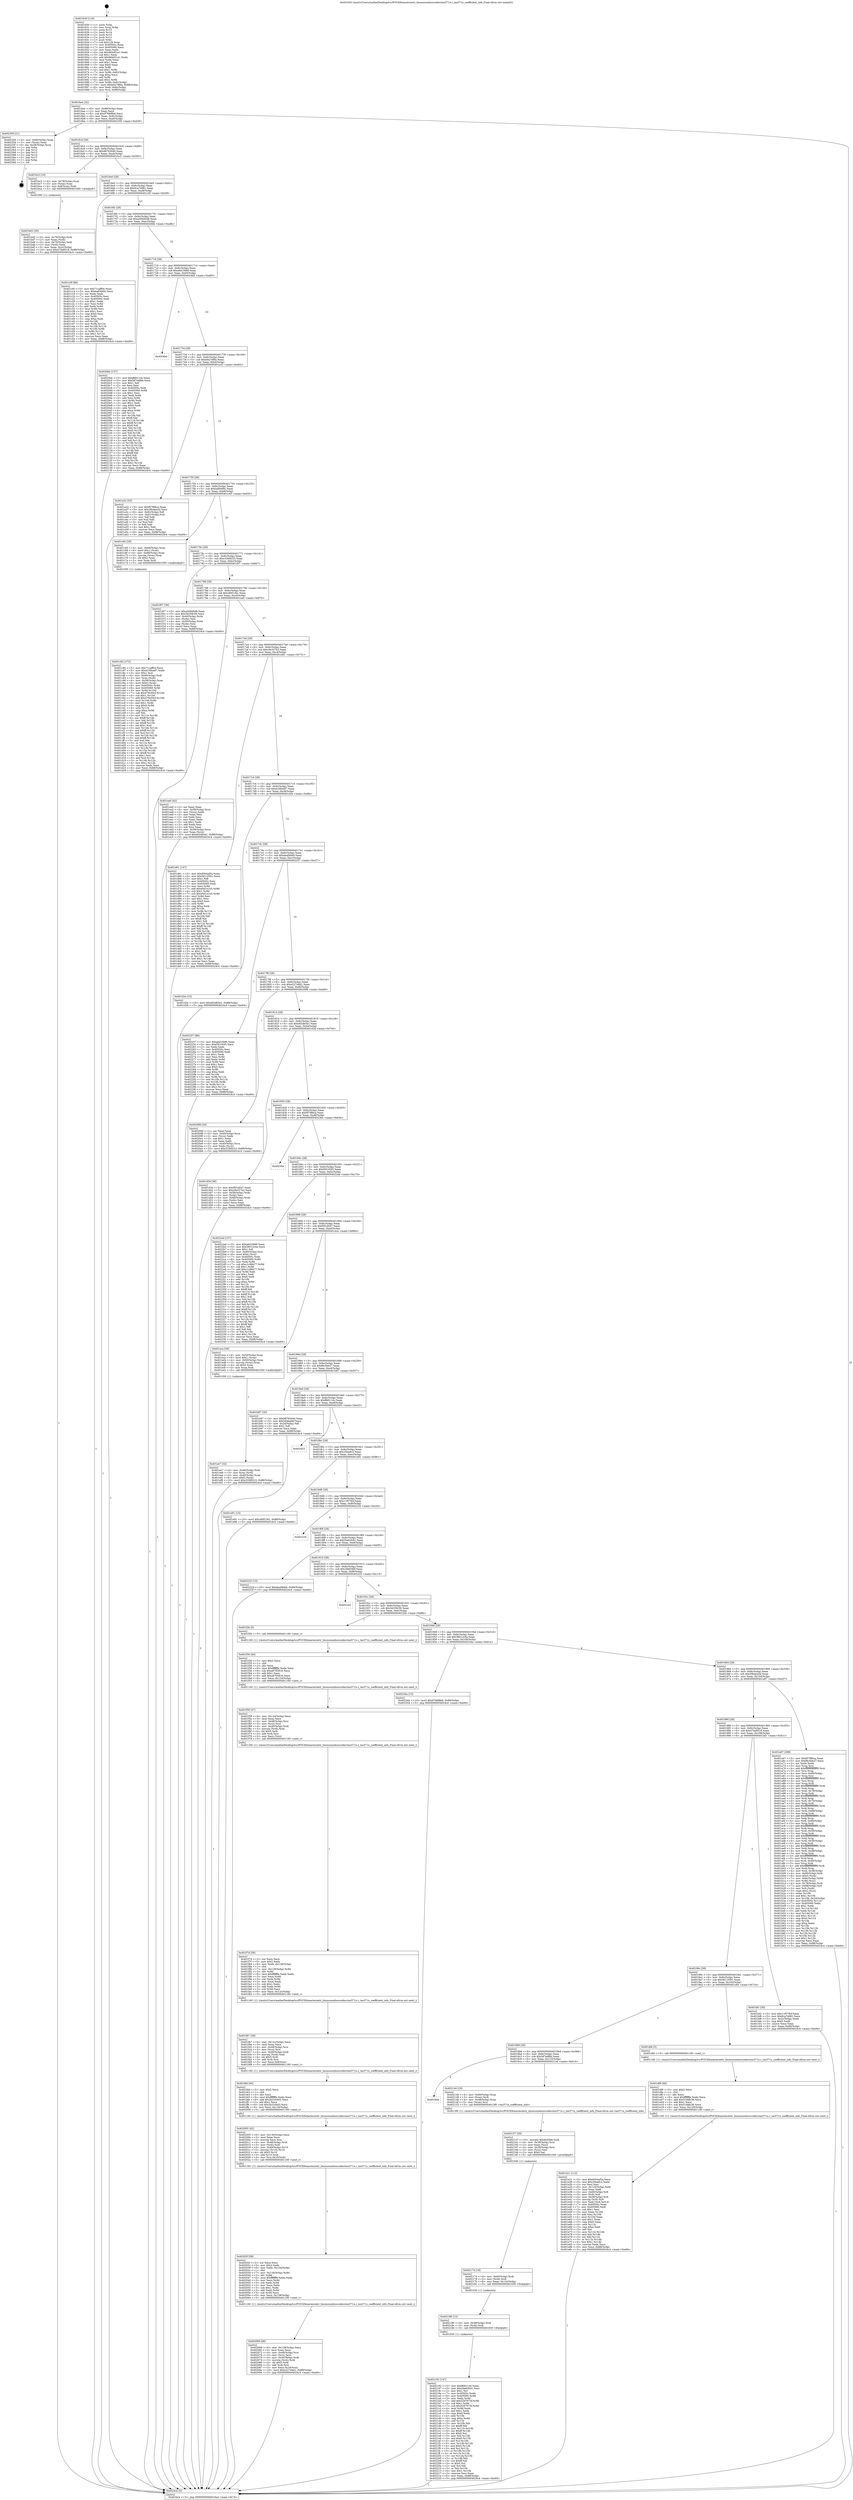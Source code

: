 digraph "0x401630" {
  label = "0x401630 (/mnt/c/Users/mathe/Desktop/tcc/POCII/binaries/extr_linuxsoundsoccodecstas571x.c_tas571x_coefficient_info_Final-ollvm.out::main(0))"
  labelloc = "t"
  node[shape=record]

  Entry [label="",width=0.3,height=0.3,shape=circle,fillcolor=black,style=filled]
  "0x4016a4" [label="{
     0x4016a4 [32]\l
     | [instrs]\l
     &nbsp;&nbsp;0x4016a4 \<+6\>: mov -0x88(%rbp),%eax\l
     &nbsp;&nbsp;0x4016aa \<+2\>: mov %eax,%ecx\l
     &nbsp;&nbsp;0x4016ac \<+6\>: sub $0x9766f8b6,%ecx\l
     &nbsp;&nbsp;0x4016b2 \<+6\>: mov %eax,-0x9c(%rbp)\l
     &nbsp;&nbsp;0x4016b8 \<+6\>: mov %ecx,-0xa0(%rbp)\l
     &nbsp;&nbsp;0x4016be \<+6\>: je 0000000000402359 \<main+0xd29\>\l
  }"]
  "0x402359" [label="{
     0x402359 [21]\l
     | [instrs]\l
     &nbsp;&nbsp;0x402359 \<+4\>: mov -0x80(%rbp),%rax\l
     &nbsp;&nbsp;0x40235d \<+2\>: mov (%rax),%eax\l
     &nbsp;&nbsp;0x40235f \<+4\>: lea -0x28(%rbp),%rsp\l
     &nbsp;&nbsp;0x402363 \<+1\>: pop %rbx\l
     &nbsp;&nbsp;0x402364 \<+2\>: pop %r12\l
     &nbsp;&nbsp;0x402366 \<+2\>: pop %r13\l
     &nbsp;&nbsp;0x402368 \<+2\>: pop %r14\l
     &nbsp;&nbsp;0x40236a \<+2\>: pop %r15\l
     &nbsp;&nbsp;0x40236c \<+1\>: pop %rbp\l
     &nbsp;&nbsp;0x40236d \<+1\>: ret\l
  }"]
  "0x4016c4" [label="{
     0x4016c4 [28]\l
     | [instrs]\l
     &nbsp;&nbsp;0x4016c4 \<+5\>: jmp 00000000004016c9 \<main+0x99\>\l
     &nbsp;&nbsp;0x4016c9 \<+6\>: mov -0x9c(%rbp),%eax\l
     &nbsp;&nbsp;0x4016cf \<+5\>: sub $0x98763040,%eax\l
     &nbsp;&nbsp;0x4016d4 \<+6\>: mov %eax,-0xa4(%rbp)\l
     &nbsp;&nbsp;0x4016da \<+6\>: je 0000000000401bc3 \<main+0x593\>\l
  }"]
  Exit [label="",width=0.3,height=0.3,shape=circle,fillcolor=black,style=filled,peripheries=2]
  "0x401bc3" [label="{
     0x401bc3 [16]\l
     | [instrs]\l
     &nbsp;&nbsp;0x401bc3 \<+4\>: mov -0x78(%rbp),%rax\l
     &nbsp;&nbsp;0x401bc7 \<+3\>: mov (%rax),%rax\l
     &nbsp;&nbsp;0x401bca \<+4\>: mov 0x8(%rax),%rdi\l
     &nbsp;&nbsp;0x401bce \<+5\>: call 0000000000401060 \<atoi@plt\>\l
     | [calls]\l
     &nbsp;&nbsp;0x401060 \{1\} (unknown)\l
  }"]
  "0x4016e0" [label="{
     0x4016e0 [28]\l
     | [instrs]\l
     &nbsp;&nbsp;0x4016e0 \<+5\>: jmp 00000000004016e5 \<main+0xb5\>\l
     &nbsp;&nbsp;0x4016e5 \<+6\>: mov -0x9c(%rbp),%eax\l
     &nbsp;&nbsp;0x4016eb \<+5\>: sub $0x9ca74981,%eax\l
     &nbsp;&nbsp;0x4016f0 \<+6\>: mov %eax,-0xa8(%rbp)\l
     &nbsp;&nbsp;0x4016f6 \<+6\>: je 0000000000401c0f \<main+0x5df\>\l
  }"]
  "0x402192" [label="{
     0x402192 [147]\l
     | [instrs]\l
     &nbsp;&nbsp;0x402192 \<+5\>: mov $0xffd0114c,%eax\l
     &nbsp;&nbsp;0x402197 \<+5\>: mov $0x2bab3041,%esi\l
     &nbsp;&nbsp;0x40219c \<+2\>: mov $0x1,%cl\l
     &nbsp;&nbsp;0x40219e \<+7\>: mov 0x40505c,%edx\l
     &nbsp;&nbsp;0x4021a5 \<+8\>: mov 0x405060,%r8d\l
     &nbsp;&nbsp;0x4021ad \<+3\>: mov %edx,%r9d\l
     &nbsp;&nbsp;0x4021b0 \<+7\>: add $0x5297973f,%r9d\l
     &nbsp;&nbsp;0x4021b7 \<+4\>: sub $0x1,%r9d\l
     &nbsp;&nbsp;0x4021bb \<+7\>: sub $0x5297973f,%r9d\l
     &nbsp;&nbsp;0x4021c2 \<+4\>: imul %r9d,%edx\l
     &nbsp;&nbsp;0x4021c6 \<+3\>: and $0x1,%edx\l
     &nbsp;&nbsp;0x4021c9 \<+3\>: cmp $0x0,%edx\l
     &nbsp;&nbsp;0x4021cc \<+4\>: sete %r10b\l
     &nbsp;&nbsp;0x4021d0 \<+4\>: cmp $0xa,%r8d\l
     &nbsp;&nbsp;0x4021d4 \<+4\>: setl %r11b\l
     &nbsp;&nbsp;0x4021d8 \<+3\>: mov %r10b,%bl\l
     &nbsp;&nbsp;0x4021db \<+3\>: xor $0xff,%bl\l
     &nbsp;&nbsp;0x4021de \<+3\>: mov %r11b,%r14b\l
     &nbsp;&nbsp;0x4021e1 \<+4\>: xor $0xff,%r14b\l
     &nbsp;&nbsp;0x4021e5 \<+3\>: xor $0x0,%cl\l
     &nbsp;&nbsp;0x4021e8 \<+3\>: mov %bl,%r15b\l
     &nbsp;&nbsp;0x4021eb \<+4\>: and $0x0,%r15b\l
     &nbsp;&nbsp;0x4021ef \<+3\>: and %cl,%r10b\l
     &nbsp;&nbsp;0x4021f2 \<+3\>: mov %r14b,%r12b\l
     &nbsp;&nbsp;0x4021f5 \<+4\>: and $0x0,%r12b\l
     &nbsp;&nbsp;0x4021f9 \<+3\>: and %cl,%r11b\l
     &nbsp;&nbsp;0x4021fc \<+3\>: or %r10b,%r15b\l
     &nbsp;&nbsp;0x4021ff \<+3\>: or %r11b,%r12b\l
     &nbsp;&nbsp;0x402202 \<+3\>: xor %r12b,%r15b\l
     &nbsp;&nbsp;0x402205 \<+3\>: or %r14b,%bl\l
     &nbsp;&nbsp;0x402208 \<+3\>: xor $0xff,%bl\l
     &nbsp;&nbsp;0x40220b \<+3\>: or $0x0,%cl\l
     &nbsp;&nbsp;0x40220e \<+2\>: and %cl,%bl\l
     &nbsp;&nbsp;0x402210 \<+3\>: or %bl,%r15b\l
     &nbsp;&nbsp;0x402213 \<+4\>: test $0x1,%r15b\l
     &nbsp;&nbsp;0x402217 \<+3\>: cmovne %esi,%eax\l
     &nbsp;&nbsp;0x40221a \<+6\>: mov %eax,-0x88(%rbp)\l
     &nbsp;&nbsp;0x402220 \<+5\>: jmp 00000000004024c4 \<main+0xe94\>\l
  }"]
  "0x401c0f" [label="{
     0x401c0f [86]\l
     | [instrs]\l
     &nbsp;&nbsp;0x401c0f \<+5\>: mov $0x71caff04,%eax\l
     &nbsp;&nbsp;0x401c14 \<+5\>: mov $0xbaf0490c,%ecx\l
     &nbsp;&nbsp;0x401c19 \<+2\>: xor %edx,%edx\l
     &nbsp;&nbsp;0x401c1b \<+7\>: mov 0x40505c,%esi\l
     &nbsp;&nbsp;0x401c22 \<+7\>: mov 0x405060,%edi\l
     &nbsp;&nbsp;0x401c29 \<+3\>: sub $0x1,%edx\l
     &nbsp;&nbsp;0x401c2c \<+3\>: mov %esi,%r8d\l
     &nbsp;&nbsp;0x401c2f \<+3\>: add %edx,%r8d\l
     &nbsp;&nbsp;0x401c32 \<+4\>: imul %r8d,%esi\l
     &nbsp;&nbsp;0x401c36 \<+3\>: and $0x1,%esi\l
     &nbsp;&nbsp;0x401c39 \<+3\>: cmp $0x0,%esi\l
     &nbsp;&nbsp;0x401c3c \<+4\>: sete %r9b\l
     &nbsp;&nbsp;0x401c40 \<+3\>: cmp $0xa,%edi\l
     &nbsp;&nbsp;0x401c43 \<+4\>: setl %r10b\l
     &nbsp;&nbsp;0x401c47 \<+3\>: mov %r9b,%r11b\l
     &nbsp;&nbsp;0x401c4a \<+3\>: and %r10b,%r11b\l
     &nbsp;&nbsp;0x401c4d \<+3\>: xor %r10b,%r9b\l
     &nbsp;&nbsp;0x401c50 \<+3\>: or %r9b,%r11b\l
     &nbsp;&nbsp;0x401c53 \<+4\>: test $0x1,%r11b\l
     &nbsp;&nbsp;0x401c57 \<+3\>: cmovne %ecx,%eax\l
     &nbsp;&nbsp;0x401c5a \<+6\>: mov %eax,-0x88(%rbp)\l
     &nbsp;&nbsp;0x401c60 \<+5\>: jmp 00000000004024c4 \<main+0xe94\>\l
  }"]
  "0x4016fc" [label="{
     0x4016fc [28]\l
     | [instrs]\l
     &nbsp;&nbsp;0x4016fc \<+5\>: jmp 0000000000401701 \<main+0xd1\>\l
     &nbsp;&nbsp;0x401701 \<+6\>: mov -0x9c(%rbp),%eax\l
     &nbsp;&nbsp;0x401707 \<+5\>: sub $0xa506d5d8,%eax\l
     &nbsp;&nbsp;0x40170c \<+6\>: mov %eax,-0xac(%rbp)\l
     &nbsp;&nbsp;0x401712 \<+6\>: je 00000000004020bb \<main+0xa8b\>\l
  }"]
  "0x402186" [label="{
     0x402186 [12]\l
     | [instrs]\l
     &nbsp;&nbsp;0x402186 \<+4\>: mov -0x48(%rbp),%rdi\l
     &nbsp;&nbsp;0x40218a \<+3\>: mov (%rdi),%rdi\l
     &nbsp;&nbsp;0x40218d \<+5\>: call 0000000000401030 \<free@plt\>\l
     | [calls]\l
     &nbsp;&nbsp;0x401030 \{1\} (unknown)\l
  }"]
  "0x4020bb" [label="{
     0x4020bb [137]\l
     | [instrs]\l
     &nbsp;&nbsp;0x4020bb \<+5\>: mov $0xffd0114c,%eax\l
     &nbsp;&nbsp;0x4020c0 \<+5\>: mov $0x587edfbb,%ecx\l
     &nbsp;&nbsp;0x4020c5 \<+2\>: mov $0x1,%dl\l
     &nbsp;&nbsp;0x4020c7 \<+2\>: xor %esi,%esi\l
     &nbsp;&nbsp;0x4020c9 \<+7\>: mov 0x40505c,%edi\l
     &nbsp;&nbsp;0x4020d0 \<+8\>: mov 0x405060,%r8d\l
     &nbsp;&nbsp;0x4020d8 \<+3\>: sub $0x1,%esi\l
     &nbsp;&nbsp;0x4020db \<+3\>: mov %edi,%r9d\l
     &nbsp;&nbsp;0x4020de \<+3\>: add %esi,%r9d\l
     &nbsp;&nbsp;0x4020e1 \<+4\>: imul %r9d,%edi\l
     &nbsp;&nbsp;0x4020e5 \<+3\>: and $0x1,%edi\l
     &nbsp;&nbsp;0x4020e8 \<+3\>: cmp $0x0,%edi\l
     &nbsp;&nbsp;0x4020eb \<+4\>: sete %r10b\l
     &nbsp;&nbsp;0x4020ef \<+4\>: cmp $0xa,%r8d\l
     &nbsp;&nbsp;0x4020f3 \<+4\>: setl %r11b\l
     &nbsp;&nbsp;0x4020f7 \<+3\>: mov %r10b,%bl\l
     &nbsp;&nbsp;0x4020fa \<+3\>: xor $0xff,%bl\l
     &nbsp;&nbsp;0x4020fd \<+3\>: mov %r11b,%r14b\l
     &nbsp;&nbsp;0x402100 \<+4\>: xor $0xff,%r14b\l
     &nbsp;&nbsp;0x402104 \<+3\>: xor $0x0,%dl\l
     &nbsp;&nbsp;0x402107 \<+3\>: mov %bl,%r15b\l
     &nbsp;&nbsp;0x40210a \<+4\>: and $0x0,%r15b\l
     &nbsp;&nbsp;0x40210e \<+3\>: and %dl,%r10b\l
     &nbsp;&nbsp;0x402111 \<+3\>: mov %r14b,%r12b\l
     &nbsp;&nbsp;0x402114 \<+4\>: and $0x0,%r12b\l
     &nbsp;&nbsp;0x402118 \<+3\>: and %dl,%r11b\l
     &nbsp;&nbsp;0x40211b \<+3\>: or %r10b,%r15b\l
     &nbsp;&nbsp;0x40211e \<+3\>: or %r11b,%r12b\l
     &nbsp;&nbsp;0x402121 \<+3\>: xor %r12b,%r15b\l
     &nbsp;&nbsp;0x402124 \<+3\>: or %r14b,%bl\l
     &nbsp;&nbsp;0x402127 \<+3\>: xor $0xff,%bl\l
     &nbsp;&nbsp;0x40212a \<+3\>: or $0x0,%dl\l
     &nbsp;&nbsp;0x40212d \<+2\>: and %dl,%bl\l
     &nbsp;&nbsp;0x40212f \<+3\>: or %bl,%r15b\l
     &nbsp;&nbsp;0x402132 \<+4\>: test $0x1,%r15b\l
     &nbsp;&nbsp;0x402136 \<+3\>: cmovne %ecx,%eax\l
     &nbsp;&nbsp;0x402139 \<+6\>: mov %eax,-0x88(%rbp)\l
     &nbsp;&nbsp;0x40213f \<+5\>: jmp 00000000004024c4 \<main+0xe94\>\l
  }"]
  "0x401718" [label="{
     0x401718 [28]\l
     | [instrs]\l
     &nbsp;&nbsp;0x401718 \<+5\>: jmp 000000000040171d \<main+0xed\>\l
     &nbsp;&nbsp;0x40171d \<+6\>: mov -0x9c(%rbp),%eax\l
     &nbsp;&nbsp;0x401723 \<+5\>: sub $0xa6d1f489,%eax\l
     &nbsp;&nbsp;0x401728 \<+6\>: mov %eax,-0xb0(%rbp)\l
     &nbsp;&nbsp;0x40172e \<+6\>: je 00000000004024b0 \<main+0xe80\>\l
  }"]
  "0x402174" [label="{
     0x402174 [18]\l
     | [instrs]\l
     &nbsp;&nbsp;0x402174 \<+4\>: mov -0x60(%rbp),%rdi\l
     &nbsp;&nbsp;0x402178 \<+3\>: mov (%rdi),%rdi\l
     &nbsp;&nbsp;0x40217b \<+6\>: mov %eax,-0x13c(%rbp)\l
     &nbsp;&nbsp;0x402181 \<+5\>: call 0000000000401030 \<free@plt\>\l
     | [calls]\l
     &nbsp;&nbsp;0x401030 \{1\} (unknown)\l
  }"]
  "0x4024b0" [label="{
     0x4024b0\l
  }", style=dashed]
  "0x401734" [label="{
     0x401734 [28]\l
     | [instrs]\l
     &nbsp;&nbsp;0x401734 \<+5\>: jmp 0000000000401739 \<main+0x109\>\l
     &nbsp;&nbsp;0x401739 \<+6\>: mov -0x9c(%rbp),%eax\l
     &nbsp;&nbsp;0x40173f \<+5\>: sub $0xb0a7df6a,%eax\l
     &nbsp;&nbsp;0x401744 \<+6\>: mov %eax,-0xb4(%rbp)\l
     &nbsp;&nbsp;0x40174a \<+6\>: je 0000000000401a32 \<main+0x402\>\l
  }"]
  "0x402157" [label="{
     0x402157 [29]\l
     | [instrs]\l
     &nbsp;&nbsp;0x402157 \<+10\>: movabs $0x4030b6,%rdi\l
     &nbsp;&nbsp;0x402161 \<+4\>: mov -0x38(%rbp),%rsi\l
     &nbsp;&nbsp;0x402165 \<+2\>: mov %eax,(%rsi)\l
     &nbsp;&nbsp;0x402167 \<+4\>: mov -0x38(%rbp),%rsi\l
     &nbsp;&nbsp;0x40216b \<+2\>: mov (%rsi),%esi\l
     &nbsp;&nbsp;0x40216d \<+2\>: mov $0x0,%al\l
     &nbsp;&nbsp;0x40216f \<+5\>: call 0000000000401040 \<printf@plt\>\l
     | [calls]\l
     &nbsp;&nbsp;0x401040 \{1\} (unknown)\l
  }"]
  "0x401a32" [label="{
     0x401a32 [53]\l
     | [instrs]\l
     &nbsp;&nbsp;0x401a32 \<+5\>: mov $0xf07f86ca,%eax\l
     &nbsp;&nbsp;0x401a37 \<+5\>: mov $0x39bdea3d,%ecx\l
     &nbsp;&nbsp;0x401a3c \<+6\>: mov -0x82(%rbp),%dl\l
     &nbsp;&nbsp;0x401a42 \<+7\>: mov -0x81(%rbp),%sil\l
     &nbsp;&nbsp;0x401a49 \<+3\>: mov %dl,%dil\l
     &nbsp;&nbsp;0x401a4c \<+3\>: and %sil,%dil\l
     &nbsp;&nbsp;0x401a4f \<+3\>: xor %sil,%dl\l
     &nbsp;&nbsp;0x401a52 \<+3\>: or %dl,%dil\l
     &nbsp;&nbsp;0x401a55 \<+4\>: test $0x1,%dil\l
     &nbsp;&nbsp;0x401a59 \<+3\>: cmovne %ecx,%eax\l
     &nbsp;&nbsp;0x401a5c \<+6\>: mov %eax,-0x88(%rbp)\l
     &nbsp;&nbsp;0x401a62 \<+5\>: jmp 00000000004024c4 \<main+0xe94\>\l
  }"]
  "0x401750" [label="{
     0x401750 [28]\l
     | [instrs]\l
     &nbsp;&nbsp;0x401750 \<+5\>: jmp 0000000000401755 \<main+0x125\>\l
     &nbsp;&nbsp;0x401755 \<+6\>: mov -0x9c(%rbp),%eax\l
     &nbsp;&nbsp;0x40175b \<+5\>: sub $0xbaf0490c,%eax\l
     &nbsp;&nbsp;0x401760 \<+6\>: mov %eax,-0xb8(%rbp)\l
     &nbsp;&nbsp;0x401766 \<+6\>: je 0000000000401c65 \<main+0x635\>\l
  }"]
  "0x4024c4" [label="{
     0x4024c4 [5]\l
     | [instrs]\l
     &nbsp;&nbsp;0x4024c4 \<+5\>: jmp 00000000004016a4 \<main+0x74\>\l
  }"]
  "0x401630" [label="{
     0x401630 [116]\l
     | [instrs]\l
     &nbsp;&nbsp;0x401630 \<+1\>: push %rbp\l
     &nbsp;&nbsp;0x401631 \<+3\>: mov %rsp,%rbp\l
     &nbsp;&nbsp;0x401634 \<+2\>: push %r15\l
     &nbsp;&nbsp;0x401636 \<+2\>: push %r14\l
     &nbsp;&nbsp;0x401638 \<+2\>: push %r13\l
     &nbsp;&nbsp;0x40163a \<+2\>: push %r12\l
     &nbsp;&nbsp;0x40163c \<+1\>: push %rbx\l
     &nbsp;&nbsp;0x40163d \<+7\>: sub $0x128,%rsp\l
     &nbsp;&nbsp;0x401644 \<+7\>: mov 0x40505c,%eax\l
     &nbsp;&nbsp;0x40164b \<+7\>: mov 0x405060,%ecx\l
     &nbsp;&nbsp;0x401652 \<+2\>: mov %eax,%edx\l
     &nbsp;&nbsp;0x401654 \<+6\>: sub $0x9d4d51a1,%edx\l
     &nbsp;&nbsp;0x40165a \<+3\>: sub $0x1,%edx\l
     &nbsp;&nbsp;0x40165d \<+6\>: add $0x9d4d51a1,%edx\l
     &nbsp;&nbsp;0x401663 \<+3\>: imul %edx,%eax\l
     &nbsp;&nbsp;0x401666 \<+3\>: and $0x1,%eax\l
     &nbsp;&nbsp;0x401669 \<+3\>: cmp $0x0,%eax\l
     &nbsp;&nbsp;0x40166c \<+4\>: sete %r8b\l
     &nbsp;&nbsp;0x401670 \<+4\>: and $0x1,%r8b\l
     &nbsp;&nbsp;0x401674 \<+7\>: mov %r8b,-0x82(%rbp)\l
     &nbsp;&nbsp;0x40167b \<+3\>: cmp $0xa,%ecx\l
     &nbsp;&nbsp;0x40167e \<+4\>: setl %r8b\l
     &nbsp;&nbsp;0x401682 \<+4\>: and $0x1,%r8b\l
     &nbsp;&nbsp;0x401686 \<+7\>: mov %r8b,-0x81(%rbp)\l
     &nbsp;&nbsp;0x40168d \<+10\>: movl $0xb0a7df6a,-0x88(%rbp)\l
     &nbsp;&nbsp;0x401697 \<+6\>: mov %edi,-0x8c(%rbp)\l
     &nbsp;&nbsp;0x40169d \<+7\>: mov %rsi,-0x98(%rbp)\l
  }"]
  "0x4019d4" [label="{
     0x4019d4\l
  }", style=dashed]
  "0x401c65" [label="{
     0x401c65 [29]\l
     | [instrs]\l
     &nbsp;&nbsp;0x401c65 \<+4\>: mov -0x68(%rbp),%rax\l
     &nbsp;&nbsp;0x401c69 \<+6\>: movl $0x1,(%rax)\l
     &nbsp;&nbsp;0x401c6f \<+4\>: mov -0x68(%rbp),%rax\l
     &nbsp;&nbsp;0x401c73 \<+3\>: movslq (%rax),%rax\l
     &nbsp;&nbsp;0x401c76 \<+4\>: shl $0x2,%rax\l
     &nbsp;&nbsp;0x401c7a \<+3\>: mov %rax,%rdi\l
     &nbsp;&nbsp;0x401c7d \<+5\>: call 0000000000401050 \<malloc@plt\>\l
     | [calls]\l
     &nbsp;&nbsp;0x401050 \{1\} (unknown)\l
  }"]
  "0x40176c" [label="{
     0x40176c [28]\l
     | [instrs]\l
     &nbsp;&nbsp;0x40176c \<+5\>: jmp 0000000000401771 \<main+0x141\>\l
     &nbsp;&nbsp;0x401771 \<+6\>: mov -0x9c(%rbp),%eax\l
     &nbsp;&nbsp;0x401777 \<+5\>: sub $0xc5369223,%eax\l
     &nbsp;&nbsp;0x40177c \<+6\>: mov %eax,-0xbc(%rbp)\l
     &nbsp;&nbsp;0x401782 \<+6\>: je 0000000000401f07 \<main+0x8d7\>\l
  }"]
  "0x402144" [label="{
     0x402144 [19]\l
     | [instrs]\l
     &nbsp;&nbsp;0x402144 \<+4\>: mov -0x60(%rbp),%rax\l
     &nbsp;&nbsp;0x402148 \<+3\>: mov (%rax),%rdi\l
     &nbsp;&nbsp;0x40214b \<+4\>: mov -0x48(%rbp),%rax\l
     &nbsp;&nbsp;0x40214f \<+3\>: mov (%rax),%rsi\l
     &nbsp;&nbsp;0x402152 \<+5\>: call 00000000004013f0 \<tas571x_coefficient_info\>\l
     | [calls]\l
     &nbsp;&nbsp;0x4013f0 \{1\} (/mnt/c/Users/mathe/Desktop/tcc/POCII/binaries/extr_linuxsoundsoccodecstas571x.c_tas571x_coefficient_info_Final-ollvm.out::tas571x_coefficient_info)\l
  }"]
  "0x401f07" [label="{
     0x401f07 [36]\l
     | [instrs]\l
     &nbsp;&nbsp;0x401f07 \<+5\>: mov $0xa506d5d8,%eax\l
     &nbsp;&nbsp;0x401f0c \<+5\>: mov $0x34259c56,%ecx\l
     &nbsp;&nbsp;0x401f11 \<+4\>: mov -0x40(%rbp),%rdx\l
     &nbsp;&nbsp;0x401f15 \<+2\>: mov (%rdx),%esi\l
     &nbsp;&nbsp;0x401f17 \<+4\>: mov -0x50(%rbp),%rdx\l
     &nbsp;&nbsp;0x401f1b \<+2\>: cmp (%rdx),%esi\l
     &nbsp;&nbsp;0x401f1d \<+3\>: cmovl %ecx,%eax\l
     &nbsp;&nbsp;0x401f20 \<+6\>: mov %eax,-0x88(%rbp)\l
     &nbsp;&nbsp;0x401f26 \<+5\>: jmp 00000000004024c4 \<main+0xe94\>\l
  }"]
  "0x401788" [label="{
     0x401788 [28]\l
     | [instrs]\l
     &nbsp;&nbsp;0x401788 \<+5\>: jmp 000000000040178d \<main+0x15d\>\l
     &nbsp;&nbsp;0x40178d \<+6\>: mov -0x9c(%rbp),%eax\l
     &nbsp;&nbsp;0x401793 \<+5\>: sub $0xc80f1361,%eax\l
     &nbsp;&nbsp;0x401798 \<+6\>: mov %eax,-0xc0(%rbp)\l
     &nbsp;&nbsp;0x40179e \<+6\>: je 0000000000401ea0 \<main+0x870\>\l
  }"]
  "0x402069" [label="{
     0x402069 [48]\l
     | [instrs]\l
     &nbsp;&nbsp;0x402069 \<+6\>: mov -0x138(%rbp),%ecx\l
     &nbsp;&nbsp;0x40206f \<+3\>: imul %eax,%ecx\l
     &nbsp;&nbsp;0x402072 \<+4\>: mov -0x48(%rbp),%rsi\l
     &nbsp;&nbsp;0x402076 \<+3\>: mov (%rsi),%rsi\l
     &nbsp;&nbsp;0x402079 \<+4\>: mov -0x40(%rbp),%rdi\l
     &nbsp;&nbsp;0x40207d \<+3\>: movslq (%rdi),%rdi\l
     &nbsp;&nbsp;0x402080 \<+4\>: shl $0x5,%rdi\l
     &nbsp;&nbsp;0x402084 \<+3\>: add %rdi,%rsi\l
     &nbsp;&nbsp;0x402087 \<+3\>: mov %ecx,0x18(%rsi)\l
     &nbsp;&nbsp;0x40208a \<+10\>: movl $0xe227d4d1,-0x88(%rbp)\l
     &nbsp;&nbsp;0x402094 \<+5\>: jmp 00000000004024c4 \<main+0xe94\>\l
  }"]
  "0x401ea0" [label="{
     0x401ea0 [42]\l
     | [instrs]\l
     &nbsp;&nbsp;0x401ea0 \<+2\>: xor %eax,%eax\l
     &nbsp;&nbsp;0x401ea2 \<+4\>: mov -0x58(%rbp),%rcx\l
     &nbsp;&nbsp;0x401ea6 \<+2\>: mov (%rcx),%edx\l
     &nbsp;&nbsp;0x401ea8 \<+2\>: mov %eax,%esi\l
     &nbsp;&nbsp;0x401eaa \<+2\>: sub %edx,%esi\l
     &nbsp;&nbsp;0x401eac \<+2\>: mov %eax,%edx\l
     &nbsp;&nbsp;0x401eae \<+3\>: sub $0x1,%edx\l
     &nbsp;&nbsp;0x401eb1 \<+2\>: add %edx,%esi\l
     &nbsp;&nbsp;0x401eb3 \<+2\>: sub %esi,%eax\l
     &nbsp;&nbsp;0x401eb5 \<+4\>: mov -0x58(%rbp),%rcx\l
     &nbsp;&nbsp;0x401eb9 \<+2\>: mov %eax,(%rcx)\l
     &nbsp;&nbsp;0x401ebb \<+10\>: movl $0xe62db5e1,-0x88(%rbp)\l
     &nbsp;&nbsp;0x401ec5 \<+5\>: jmp 00000000004024c4 \<main+0xe94\>\l
  }"]
  "0x4017a4" [label="{
     0x4017a4 [28]\l
     | [instrs]\l
     &nbsp;&nbsp;0x4017a4 \<+5\>: jmp 00000000004017a9 \<main+0x179\>\l
     &nbsp;&nbsp;0x4017a9 \<+6\>: mov -0x9c(%rbp),%eax\l
     &nbsp;&nbsp;0x4017af \<+5\>: sub $0xc9e327b2,%eax\l
     &nbsp;&nbsp;0x4017b4 \<+6\>: mov %eax,-0xc4(%rbp)\l
     &nbsp;&nbsp;0x4017ba \<+6\>: je 0000000000401d61 \<main+0x731\>\l
  }"]
  "0x40202f" [label="{
     0x40202f [58]\l
     | [instrs]\l
     &nbsp;&nbsp;0x40202f \<+2\>: xor %ecx,%ecx\l
     &nbsp;&nbsp;0x402031 \<+5\>: mov $0x2,%edx\l
     &nbsp;&nbsp;0x402036 \<+6\>: mov %edx,-0x134(%rbp)\l
     &nbsp;&nbsp;0x40203c \<+1\>: cltd\l
     &nbsp;&nbsp;0x40203d \<+7\>: mov -0x134(%rbp),%r8d\l
     &nbsp;&nbsp;0x402044 \<+3\>: idiv %r8d\l
     &nbsp;&nbsp;0x402047 \<+6\>: imul $0xfffffffe,%edx,%edx\l
     &nbsp;&nbsp;0x40204d \<+3\>: mov %ecx,%r9d\l
     &nbsp;&nbsp;0x402050 \<+3\>: sub %edx,%r9d\l
     &nbsp;&nbsp;0x402053 \<+2\>: mov %ecx,%edx\l
     &nbsp;&nbsp;0x402055 \<+3\>: sub $0x1,%edx\l
     &nbsp;&nbsp;0x402058 \<+3\>: add %edx,%r9d\l
     &nbsp;&nbsp;0x40205b \<+3\>: sub %r9d,%ecx\l
     &nbsp;&nbsp;0x40205e \<+6\>: mov %ecx,-0x138(%rbp)\l
     &nbsp;&nbsp;0x402064 \<+5\>: call 0000000000401160 \<next_i\>\l
     | [calls]\l
     &nbsp;&nbsp;0x401160 \{1\} (/mnt/c/Users/mathe/Desktop/tcc/POCII/binaries/extr_linuxsoundsoccodecstas571x.c_tas571x_coefficient_info_Final-ollvm.out::next_i)\l
  }"]
  "0x401d61" [label="{
     0x401d61 [147]\l
     | [instrs]\l
     &nbsp;&nbsp;0x401d61 \<+5\>: mov $0x6004af5a,%eax\l
     &nbsp;&nbsp;0x401d66 \<+5\>: mov $0x5611f301,%ecx\l
     &nbsp;&nbsp;0x401d6b \<+2\>: mov $0x1,%dl\l
     &nbsp;&nbsp;0x401d6d \<+7\>: mov 0x40505c,%esi\l
     &nbsp;&nbsp;0x401d74 \<+7\>: mov 0x405060,%edi\l
     &nbsp;&nbsp;0x401d7b \<+3\>: mov %esi,%r8d\l
     &nbsp;&nbsp;0x401d7e \<+7\>: add $0xe0d1e1e5,%r8d\l
     &nbsp;&nbsp;0x401d85 \<+4\>: sub $0x1,%r8d\l
     &nbsp;&nbsp;0x401d89 \<+7\>: sub $0xe0d1e1e5,%r8d\l
     &nbsp;&nbsp;0x401d90 \<+4\>: imul %r8d,%esi\l
     &nbsp;&nbsp;0x401d94 \<+3\>: and $0x1,%esi\l
     &nbsp;&nbsp;0x401d97 \<+3\>: cmp $0x0,%esi\l
     &nbsp;&nbsp;0x401d9a \<+4\>: sete %r9b\l
     &nbsp;&nbsp;0x401d9e \<+3\>: cmp $0xa,%edi\l
     &nbsp;&nbsp;0x401da1 \<+4\>: setl %r10b\l
     &nbsp;&nbsp;0x401da5 \<+3\>: mov %r9b,%r11b\l
     &nbsp;&nbsp;0x401da8 \<+4\>: xor $0xff,%r11b\l
     &nbsp;&nbsp;0x401dac \<+3\>: mov %r10b,%bl\l
     &nbsp;&nbsp;0x401daf \<+3\>: xor $0xff,%bl\l
     &nbsp;&nbsp;0x401db2 \<+3\>: xor $0x1,%dl\l
     &nbsp;&nbsp;0x401db5 \<+3\>: mov %r11b,%r14b\l
     &nbsp;&nbsp;0x401db8 \<+4\>: and $0xff,%r14b\l
     &nbsp;&nbsp;0x401dbc \<+3\>: and %dl,%r9b\l
     &nbsp;&nbsp;0x401dbf \<+3\>: mov %bl,%r15b\l
     &nbsp;&nbsp;0x401dc2 \<+4\>: and $0xff,%r15b\l
     &nbsp;&nbsp;0x401dc6 \<+3\>: and %dl,%r10b\l
     &nbsp;&nbsp;0x401dc9 \<+3\>: or %r9b,%r14b\l
     &nbsp;&nbsp;0x401dcc \<+3\>: or %r10b,%r15b\l
     &nbsp;&nbsp;0x401dcf \<+3\>: xor %r15b,%r14b\l
     &nbsp;&nbsp;0x401dd2 \<+3\>: or %bl,%r11b\l
     &nbsp;&nbsp;0x401dd5 \<+4\>: xor $0xff,%r11b\l
     &nbsp;&nbsp;0x401dd9 \<+3\>: or $0x1,%dl\l
     &nbsp;&nbsp;0x401ddc \<+3\>: and %dl,%r11b\l
     &nbsp;&nbsp;0x401ddf \<+3\>: or %r11b,%r14b\l
     &nbsp;&nbsp;0x401de2 \<+4\>: test $0x1,%r14b\l
     &nbsp;&nbsp;0x401de6 \<+3\>: cmovne %ecx,%eax\l
     &nbsp;&nbsp;0x401de9 \<+6\>: mov %eax,-0x88(%rbp)\l
     &nbsp;&nbsp;0x401def \<+5\>: jmp 00000000004024c4 \<main+0xe94\>\l
  }"]
  "0x4017c0" [label="{
     0x4017c0 [28]\l
     | [instrs]\l
     &nbsp;&nbsp;0x4017c0 \<+5\>: jmp 00000000004017c5 \<main+0x195\>\l
     &nbsp;&nbsp;0x4017c5 \<+6\>: mov -0x9c(%rbp),%eax\l
     &nbsp;&nbsp;0x4017cb \<+5\>: sub $0xd168ce87,%eax\l
     &nbsp;&nbsp;0x4017d0 \<+6\>: mov %eax,-0xc8(%rbp)\l
     &nbsp;&nbsp;0x4017d6 \<+6\>: je 0000000000401d2e \<main+0x6fe\>\l
  }"]
  "0x402005" [label="{
     0x402005 [42]\l
     | [instrs]\l
     &nbsp;&nbsp;0x402005 \<+6\>: mov -0x130(%rbp),%ecx\l
     &nbsp;&nbsp;0x40200b \<+3\>: imul %eax,%ecx\l
     &nbsp;&nbsp;0x40200e \<+3\>: movslq %ecx,%rsi\l
     &nbsp;&nbsp;0x402011 \<+4\>: mov -0x48(%rbp),%rdi\l
     &nbsp;&nbsp;0x402015 \<+3\>: mov (%rdi),%rdi\l
     &nbsp;&nbsp;0x402018 \<+4\>: mov -0x40(%rbp),%r10\l
     &nbsp;&nbsp;0x40201c \<+3\>: movslq (%r10),%r10\l
     &nbsp;&nbsp;0x40201f \<+4\>: shl $0x5,%r10\l
     &nbsp;&nbsp;0x402023 \<+3\>: add %r10,%rdi\l
     &nbsp;&nbsp;0x402026 \<+4\>: mov %rsi,0x10(%rdi)\l
     &nbsp;&nbsp;0x40202a \<+5\>: call 0000000000401160 \<next_i\>\l
     | [calls]\l
     &nbsp;&nbsp;0x401160 \{1\} (/mnt/c/Users/mathe/Desktop/tcc/POCII/binaries/extr_linuxsoundsoccodecstas571x.c_tas571x_coefficient_info_Final-ollvm.out::next_i)\l
  }"]
  "0x401d2e" [label="{
     0x401d2e [15]\l
     | [instrs]\l
     &nbsp;&nbsp;0x401d2e \<+10\>: movl $0xe62db5e1,-0x88(%rbp)\l
     &nbsp;&nbsp;0x401d38 \<+5\>: jmp 00000000004024c4 \<main+0xe94\>\l
  }"]
  "0x4017dc" [label="{
     0x4017dc [28]\l
     | [instrs]\l
     &nbsp;&nbsp;0x4017dc \<+5\>: jmp 00000000004017e1 \<main+0x1b1\>\l
     &nbsp;&nbsp;0x4017e1 \<+6\>: mov -0x9c(%rbp),%eax\l
     &nbsp;&nbsp;0x4017e7 \<+5\>: sub $0xdeaf4bb9,%eax\l
     &nbsp;&nbsp;0x4017ec \<+6\>: mov %eax,-0xcc(%rbp)\l
     &nbsp;&nbsp;0x4017f2 \<+6\>: je 0000000000402257 \<main+0xc27\>\l
  }"]
  "0x401fdd" [label="{
     0x401fdd [40]\l
     | [instrs]\l
     &nbsp;&nbsp;0x401fdd \<+5\>: mov $0x2,%ecx\l
     &nbsp;&nbsp;0x401fe2 \<+1\>: cltd\l
     &nbsp;&nbsp;0x401fe3 \<+2\>: idiv %ecx\l
     &nbsp;&nbsp;0x401fe5 \<+6\>: imul $0xfffffffe,%edx,%ecx\l
     &nbsp;&nbsp;0x401feb \<+6\>: add $0x2b316403,%ecx\l
     &nbsp;&nbsp;0x401ff1 \<+3\>: add $0x1,%ecx\l
     &nbsp;&nbsp;0x401ff4 \<+6\>: sub $0x2b316403,%ecx\l
     &nbsp;&nbsp;0x401ffa \<+6\>: mov %ecx,-0x130(%rbp)\l
     &nbsp;&nbsp;0x402000 \<+5\>: call 0000000000401160 \<next_i\>\l
     | [calls]\l
     &nbsp;&nbsp;0x401160 \{1\} (/mnt/c/Users/mathe/Desktop/tcc/POCII/binaries/extr_linuxsoundsoccodecstas571x.c_tas571x_coefficient_info_Final-ollvm.out::next_i)\l
  }"]
  "0x402257" [label="{
     0x402257 [86]\l
     | [instrs]\l
     &nbsp;&nbsp;0x402257 \<+5\>: mov $0xa6d1f489,%eax\l
     &nbsp;&nbsp;0x40225c \<+5\>: mov $0xf30192f3,%ecx\l
     &nbsp;&nbsp;0x402261 \<+2\>: xor %edx,%edx\l
     &nbsp;&nbsp;0x402263 \<+7\>: mov 0x40505c,%esi\l
     &nbsp;&nbsp;0x40226a \<+7\>: mov 0x405060,%edi\l
     &nbsp;&nbsp;0x402271 \<+3\>: sub $0x1,%edx\l
     &nbsp;&nbsp;0x402274 \<+3\>: mov %esi,%r8d\l
     &nbsp;&nbsp;0x402277 \<+3\>: add %edx,%r8d\l
     &nbsp;&nbsp;0x40227a \<+4\>: imul %r8d,%esi\l
     &nbsp;&nbsp;0x40227e \<+3\>: and $0x1,%esi\l
     &nbsp;&nbsp;0x402281 \<+3\>: cmp $0x0,%esi\l
     &nbsp;&nbsp;0x402284 \<+4\>: sete %r9b\l
     &nbsp;&nbsp;0x402288 \<+3\>: cmp $0xa,%edi\l
     &nbsp;&nbsp;0x40228b \<+4\>: setl %r10b\l
     &nbsp;&nbsp;0x40228f \<+3\>: mov %r9b,%r11b\l
     &nbsp;&nbsp;0x402292 \<+3\>: and %r10b,%r11b\l
     &nbsp;&nbsp;0x402295 \<+3\>: xor %r10b,%r9b\l
     &nbsp;&nbsp;0x402298 \<+3\>: or %r9b,%r11b\l
     &nbsp;&nbsp;0x40229b \<+4\>: test $0x1,%r11b\l
     &nbsp;&nbsp;0x40229f \<+3\>: cmovne %ecx,%eax\l
     &nbsp;&nbsp;0x4022a2 \<+6\>: mov %eax,-0x88(%rbp)\l
     &nbsp;&nbsp;0x4022a8 \<+5\>: jmp 00000000004024c4 \<main+0xe94\>\l
  }"]
  "0x4017f8" [label="{
     0x4017f8 [28]\l
     | [instrs]\l
     &nbsp;&nbsp;0x4017f8 \<+5\>: jmp 00000000004017fd \<main+0x1cd\>\l
     &nbsp;&nbsp;0x4017fd \<+6\>: mov -0x9c(%rbp),%eax\l
     &nbsp;&nbsp;0x401803 \<+5\>: sub $0xe227d4d1,%eax\l
     &nbsp;&nbsp;0x401808 \<+6\>: mov %eax,-0xd0(%rbp)\l
     &nbsp;&nbsp;0x40180e \<+6\>: je 0000000000402099 \<main+0xa69\>\l
  }"]
  "0x401fb7" [label="{
     0x401fb7 [38]\l
     | [instrs]\l
     &nbsp;&nbsp;0x401fb7 \<+6\>: mov -0x12c(%rbp),%ecx\l
     &nbsp;&nbsp;0x401fbd \<+3\>: imul %eax,%ecx\l
     &nbsp;&nbsp;0x401fc0 \<+4\>: mov -0x48(%rbp),%rsi\l
     &nbsp;&nbsp;0x401fc4 \<+3\>: mov (%rsi),%rsi\l
     &nbsp;&nbsp;0x401fc7 \<+4\>: mov -0x40(%rbp),%rdi\l
     &nbsp;&nbsp;0x401fcb \<+3\>: movslq (%rdi),%rdi\l
     &nbsp;&nbsp;0x401fce \<+4\>: shl $0x5,%rdi\l
     &nbsp;&nbsp;0x401fd2 \<+3\>: add %rdi,%rsi\l
     &nbsp;&nbsp;0x401fd5 \<+3\>: mov %ecx,0x8(%rsi)\l
     &nbsp;&nbsp;0x401fd8 \<+5\>: call 0000000000401160 \<next_i\>\l
     | [calls]\l
     &nbsp;&nbsp;0x401160 \{1\} (/mnt/c/Users/mathe/Desktop/tcc/POCII/binaries/extr_linuxsoundsoccodecstas571x.c_tas571x_coefficient_info_Final-ollvm.out::next_i)\l
  }"]
  "0x402099" [label="{
     0x402099 [34]\l
     | [instrs]\l
     &nbsp;&nbsp;0x402099 \<+2\>: xor %eax,%eax\l
     &nbsp;&nbsp;0x40209b \<+4\>: mov -0x40(%rbp),%rcx\l
     &nbsp;&nbsp;0x40209f \<+2\>: mov (%rcx),%edx\l
     &nbsp;&nbsp;0x4020a1 \<+3\>: sub $0x1,%eax\l
     &nbsp;&nbsp;0x4020a4 \<+2\>: sub %eax,%edx\l
     &nbsp;&nbsp;0x4020a6 \<+4\>: mov -0x40(%rbp),%rcx\l
     &nbsp;&nbsp;0x4020aa \<+2\>: mov %edx,(%rcx)\l
     &nbsp;&nbsp;0x4020ac \<+10\>: movl $0xc5369223,-0x88(%rbp)\l
     &nbsp;&nbsp;0x4020b6 \<+5\>: jmp 00000000004024c4 \<main+0xe94\>\l
  }"]
  "0x401814" [label="{
     0x401814 [28]\l
     | [instrs]\l
     &nbsp;&nbsp;0x401814 \<+5\>: jmp 0000000000401819 \<main+0x1e9\>\l
     &nbsp;&nbsp;0x401819 \<+6\>: mov -0x9c(%rbp),%eax\l
     &nbsp;&nbsp;0x40181f \<+5\>: sub $0xe62db5e1,%eax\l
     &nbsp;&nbsp;0x401824 \<+6\>: mov %eax,-0xd4(%rbp)\l
     &nbsp;&nbsp;0x40182a \<+6\>: je 0000000000401d3d \<main+0x70d\>\l
  }"]
  "0x401f7d" [label="{
     0x401f7d [58]\l
     | [instrs]\l
     &nbsp;&nbsp;0x401f7d \<+2\>: xor %ecx,%ecx\l
     &nbsp;&nbsp;0x401f7f \<+5\>: mov $0x2,%edx\l
     &nbsp;&nbsp;0x401f84 \<+6\>: mov %edx,-0x128(%rbp)\l
     &nbsp;&nbsp;0x401f8a \<+1\>: cltd\l
     &nbsp;&nbsp;0x401f8b \<+7\>: mov -0x128(%rbp),%r8d\l
     &nbsp;&nbsp;0x401f92 \<+3\>: idiv %r8d\l
     &nbsp;&nbsp;0x401f95 \<+6\>: imul $0xfffffffe,%edx,%edx\l
     &nbsp;&nbsp;0x401f9b \<+3\>: mov %ecx,%r9d\l
     &nbsp;&nbsp;0x401f9e \<+3\>: sub %edx,%r9d\l
     &nbsp;&nbsp;0x401fa1 \<+2\>: mov %ecx,%edx\l
     &nbsp;&nbsp;0x401fa3 \<+3\>: sub $0x1,%edx\l
     &nbsp;&nbsp;0x401fa6 \<+3\>: add %edx,%r9d\l
     &nbsp;&nbsp;0x401fa9 \<+3\>: sub %r9d,%ecx\l
     &nbsp;&nbsp;0x401fac \<+6\>: mov %ecx,-0x12c(%rbp)\l
     &nbsp;&nbsp;0x401fb2 \<+5\>: call 0000000000401160 \<next_i\>\l
     | [calls]\l
     &nbsp;&nbsp;0x401160 \{1\} (/mnt/c/Users/mathe/Desktop/tcc/POCII/binaries/extr_linuxsoundsoccodecstas571x.c_tas571x_coefficient_info_Final-ollvm.out::next_i)\l
  }"]
  "0x401d3d" [label="{
     0x401d3d [36]\l
     | [instrs]\l
     &nbsp;&nbsp;0x401d3d \<+5\>: mov $0xf5f1d047,%eax\l
     &nbsp;&nbsp;0x401d42 \<+5\>: mov $0xc9e327b2,%ecx\l
     &nbsp;&nbsp;0x401d47 \<+4\>: mov -0x58(%rbp),%rdx\l
     &nbsp;&nbsp;0x401d4b \<+2\>: mov (%rdx),%esi\l
     &nbsp;&nbsp;0x401d4d \<+4\>: mov -0x68(%rbp),%rdx\l
     &nbsp;&nbsp;0x401d51 \<+2\>: cmp (%rdx),%esi\l
     &nbsp;&nbsp;0x401d53 \<+3\>: cmovl %ecx,%eax\l
     &nbsp;&nbsp;0x401d56 \<+6\>: mov %eax,-0x88(%rbp)\l
     &nbsp;&nbsp;0x401d5c \<+5\>: jmp 00000000004024c4 \<main+0xe94\>\l
  }"]
  "0x401830" [label="{
     0x401830 [28]\l
     | [instrs]\l
     &nbsp;&nbsp;0x401830 \<+5\>: jmp 0000000000401835 \<main+0x205\>\l
     &nbsp;&nbsp;0x401835 \<+6\>: mov -0x9c(%rbp),%eax\l
     &nbsp;&nbsp;0x40183b \<+5\>: sub $0xf07f86ca,%eax\l
     &nbsp;&nbsp;0x401840 \<+6\>: mov %eax,-0xd8(%rbp)\l
     &nbsp;&nbsp;0x401846 \<+6\>: je 000000000040236e \<main+0xd3e\>\l
  }"]
  "0x401f58" [label="{
     0x401f58 [37]\l
     | [instrs]\l
     &nbsp;&nbsp;0x401f58 \<+6\>: mov -0x124(%rbp),%ecx\l
     &nbsp;&nbsp;0x401f5e \<+3\>: imul %eax,%ecx\l
     &nbsp;&nbsp;0x401f61 \<+4\>: mov -0x48(%rbp),%rsi\l
     &nbsp;&nbsp;0x401f65 \<+3\>: mov (%rsi),%rsi\l
     &nbsp;&nbsp;0x401f68 \<+4\>: mov -0x40(%rbp),%rdi\l
     &nbsp;&nbsp;0x401f6c \<+3\>: movslq (%rdi),%rdi\l
     &nbsp;&nbsp;0x401f6f \<+4\>: shl $0x5,%rdi\l
     &nbsp;&nbsp;0x401f73 \<+3\>: add %rdi,%rsi\l
     &nbsp;&nbsp;0x401f76 \<+2\>: mov %ecx,(%rsi)\l
     &nbsp;&nbsp;0x401f78 \<+5\>: call 0000000000401160 \<next_i\>\l
     | [calls]\l
     &nbsp;&nbsp;0x401160 \{1\} (/mnt/c/Users/mathe/Desktop/tcc/POCII/binaries/extr_linuxsoundsoccodecstas571x.c_tas571x_coefficient_info_Final-ollvm.out::next_i)\l
  }"]
  "0x40236e" [label="{
     0x40236e\l
  }", style=dashed]
  "0x40184c" [label="{
     0x40184c [28]\l
     | [instrs]\l
     &nbsp;&nbsp;0x40184c \<+5\>: jmp 0000000000401851 \<main+0x221\>\l
     &nbsp;&nbsp;0x401851 \<+6\>: mov -0x9c(%rbp),%eax\l
     &nbsp;&nbsp;0x401857 \<+5\>: sub $0xf30192f3,%eax\l
     &nbsp;&nbsp;0x40185c \<+6\>: mov %eax,-0xdc(%rbp)\l
     &nbsp;&nbsp;0x401862 \<+6\>: je 00000000004022ad \<main+0xc7d\>\l
  }"]
  "0x401f30" [label="{
     0x401f30 [40]\l
     | [instrs]\l
     &nbsp;&nbsp;0x401f30 \<+5\>: mov $0x2,%ecx\l
     &nbsp;&nbsp;0x401f35 \<+1\>: cltd\l
     &nbsp;&nbsp;0x401f36 \<+2\>: idiv %ecx\l
     &nbsp;&nbsp;0x401f38 \<+6\>: imul $0xfffffffe,%edx,%ecx\l
     &nbsp;&nbsp;0x401f3e \<+6\>: sub $0xa8765816,%ecx\l
     &nbsp;&nbsp;0x401f44 \<+3\>: add $0x1,%ecx\l
     &nbsp;&nbsp;0x401f47 \<+6\>: add $0xa8765816,%ecx\l
     &nbsp;&nbsp;0x401f4d \<+6\>: mov %ecx,-0x124(%rbp)\l
     &nbsp;&nbsp;0x401f53 \<+5\>: call 0000000000401160 \<next_i\>\l
     | [calls]\l
     &nbsp;&nbsp;0x401160 \{1\} (/mnt/c/Users/mathe/Desktop/tcc/POCII/binaries/extr_linuxsoundsoccodecstas571x.c_tas571x_coefficient_info_Final-ollvm.out::next_i)\l
  }"]
  "0x4022ad" [label="{
     0x4022ad [157]\l
     | [instrs]\l
     &nbsp;&nbsp;0x4022ad \<+5\>: mov $0xa6d1f489,%eax\l
     &nbsp;&nbsp;0x4022b2 \<+5\>: mov $0x38012c0a,%ecx\l
     &nbsp;&nbsp;0x4022b7 \<+2\>: mov $0x1,%dl\l
     &nbsp;&nbsp;0x4022b9 \<+4\>: mov -0x80(%rbp),%rsi\l
     &nbsp;&nbsp;0x4022bd \<+6\>: movl $0x0,(%rsi)\l
     &nbsp;&nbsp;0x4022c3 \<+7\>: mov 0x40505c,%edi\l
     &nbsp;&nbsp;0x4022ca \<+8\>: mov 0x405060,%r8d\l
     &nbsp;&nbsp;0x4022d2 \<+3\>: mov %edi,%r9d\l
     &nbsp;&nbsp;0x4022d5 \<+7\>: sub $0xc1c9bb77,%r9d\l
     &nbsp;&nbsp;0x4022dc \<+4\>: sub $0x1,%r9d\l
     &nbsp;&nbsp;0x4022e0 \<+7\>: add $0xc1c9bb77,%r9d\l
     &nbsp;&nbsp;0x4022e7 \<+4\>: imul %r9d,%edi\l
     &nbsp;&nbsp;0x4022eb \<+3\>: and $0x1,%edi\l
     &nbsp;&nbsp;0x4022ee \<+3\>: cmp $0x0,%edi\l
     &nbsp;&nbsp;0x4022f1 \<+4\>: sete %r10b\l
     &nbsp;&nbsp;0x4022f5 \<+4\>: cmp $0xa,%r8d\l
     &nbsp;&nbsp;0x4022f9 \<+4\>: setl %r11b\l
     &nbsp;&nbsp;0x4022fd \<+3\>: mov %r10b,%bl\l
     &nbsp;&nbsp;0x402300 \<+3\>: xor $0xff,%bl\l
     &nbsp;&nbsp;0x402303 \<+3\>: mov %r11b,%r14b\l
     &nbsp;&nbsp;0x402306 \<+4\>: xor $0xff,%r14b\l
     &nbsp;&nbsp;0x40230a \<+3\>: xor $0x1,%dl\l
     &nbsp;&nbsp;0x40230d \<+3\>: mov %bl,%r15b\l
     &nbsp;&nbsp;0x402310 \<+4\>: and $0xff,%r15b\l
     &nbsp;&nbsp;0x402314 \<+3\>: and %dl,%r10b\l
     &nbsp;&nbsp;0x402317 \<+3\>: mov %r14b,%r12b\l
     &nbsp;&nbsp;0x40231a \<+4\>: and $0xff,%r12b\l
     &nbsp;&nbsp;0x40231e \<+3\>: and %dl,%r11b\l
     &nbsp;&nbsp;0x402321 \<+3\>: or %r10b,%r15b\l
     &nbsp;&nbsp;0x402324 \<+3\>: or %r11b,%r12b\l
     &nbsp;&nbsp;0x402327 \<+3\>: xor %r12b,%r15b\l
     &nbsp;&nbsp;0x40232a \<+3\>: or %r14b,%bl\l
     &nbsp;&nbsp;0x40232d \<+3\>: xor $0xff,%bl\l
     &nbsp;&nbsp;0x402330 \<+3\>: or $0x1,%dl\l
     &nbsp;&nbsp;0x402333 \<+2\>: and %dl,%bl\l
     &nbsp;&nbsp;0x402335 \<+3\>: or %bl,%r15b\l
     &nbsp;&nbsp;0x402338 \<+4\>: test $0x1,%r15b\l
     &nbsp;&nbsp;0x40233c \<+3\>: cmovne %ecx,%eax\l
     &nbsp;&nbsp;0x40233f \<+6\>: mov %eax,-0x88(%rbp)\l
     &nbsp;&nbsp;0x402345 \<+5\>: jmp 00000000004024c4 \<main+0xe94\>\l
  }"]
  "0x401868" [label="{
     0x401868 [28]\l
     | [instrs]\l
     &nbsp;&nbsp;0x401868 \<+5\>: jmp 000000000040186d \<main+0x23d\>\l
     &nbsp;&nbsp;0x40186d \<+6\>: mov -0x9c(%rbp),%eax\l
     &nbsp;&nbsp;0x401873 \<+5\>: sub $0xf5f1d047,%eax\l
     &nbsp;&nbsp;0x401878 \<+6\>: mov %eax,-0xe0(%rbp)\l
     &nbsp;&nbsp;0x40187e \<+6\>: je 0000000000401eca \<main+0x89a\>\l
  }"]
  "0x401ee7" [label="{
     0x401ee7 [32]\l
     | [instrs]\l
     &nbsp;&nbsp;0x401ee7 \<+4\>: mov -0x48(%rbp),%rdi\l
     &nbsp;&nbsp;0x401eeb \<+3\>: mov %rax,(%rdi)\l
     &nbsp;&nbsp;0x401eee \<+4\>: mov -0x40(%rbp),%rax\l
     &nbsp;&nbsp;0x401ef2 \<+6\>: movl $0x0,(%rax)\l
     &nbsp;&nbsp;0x401ef8 \<+10\>: movl $0xc5369223,-0x88(%rbp)\l
     &nbsp;&nbsp;0x401f02 \<+5\>: jmp 00000000004024c4 \<main+0xe94\>\l
  }"]
  "0x401eca" [label="{
     0x401eca [29]\l
     | [instrs]\l
     &nbsp;&nbsp;0x401eca \<+4\>: mov -0x50(%rbp),%rax\l
     &nbsp;&nbsp;0x401ece \<+6\>: movl $0x1,(%rax)\l
     &nbsp;&nbsp;0x401ed4 \<+4\>: mov -0x50(%rbp),%rax\l
     &nbsp;&nbsp;0x401ed8 \<+3\>: movslq (%rax),%rax\l
     &nbsp;&nbsp;0x401edb \<+4\>: shl $0x5,%rax\l
     &nbsp;&nbsp;0x401edf \<+3\>: mov %rax,%rdi\l
     &nbsp;&nbsp;0x401ee2 \<+5\>: call 0000000000401050 \<malloc@plt\>\l
     | [calls]\l
     &nbsp;&nbsp;0x401050 \{1\} (unknown)\l
  }"]
  "0x401884" [label="{
     0x401884 [28]\l
     | [instrs]\l
     &nbsp;&nbsp;0x401884 \<+5\>: jmp 0000000000401889 \<main+0x259\>\l
     &nbsp;&nbsp;0x401889 \<+6\>: mov -0x9c(%rbp),%eax\l
     &nbsp;&nbsp;0x40188f \<+5\>: sub $0xf8c5bb27,%eax\l
     &nbsp;&nbsp;0x401894 \<+6\>: mov %eax,-0xe4(%rbp)\l
     &nbsp;&nbsp;0x40189a \<+6\>: je 0000000000401b87 \<main+0x557\>\l
  }"]
  "0x401e21" [label="{
     0x401e21 [112]\l
     | [instrs]\l
     &nbsp;&nbsp;0x401e21 \<+5\>: mov $0x6004af5a,%ecx\l
     &nbsp;&nbsp;0x401e26 \<+5\>: mov $0x25ba9c3,%edx\l
     &nbsp;&nbsp;0x401e2b \<+2\>: xor %esi,%esi\l
     &nbsp;&nbsp;0x401e2d \<+6\>: mov -0x120(%rbp),%edi\l
     &nbsp;&nbsp;0x401e33 \<+3\>: imul %eax,%edi\l
     &nbsp;&nbsp;0x401e36 \<+4\>: mov -0x60(%rbp),%r8\l
     &nbsp;&nbsp;0x401e3a \<+3\>: mov (%r8),%r8\l
     &nbsp;&nbsp;0x401e3d \<+4\>: mov -0x58(%rbp),%r9\l
     &nbsp;&nbsp;0x401e41 \<+3\>: movslq (%r9),%r9\l
     &nbsp;&nbsp;0x401e44 \<+4\>: mov %edi,(%r8,%r9,4)\l
     &nbsp;&nbsp;0x401e48 \<+7\>: mov 0x40505c,%eax\l
     &nbsp;&nbsp;0x401e4f \<+7\>: mov 0x405060,%edi\l
     &nbsp;&nbsp;0x401e56 \<+3\>: sub $0x1,%esi\l
     &nbsp;&nbsp;0x401e59 \<+3\>: mov %eax,%r10d\l
     &nbsp;&nbsp;0x401e5c \<+3\>: add %esi,%r10d\l
     &nbsp;&nbsp;0x401e5f \<+4\>: imul %r10d,%eax\l
     &nbsp;&nbsp;0x401e63 \<+3\>: and $0x1,%eax\l
     &nbsp;&nbsp;0x401e66 \<+3\>: cmp $0x0,%eax\l
     &nbsp;&nbsp;0x401e69 \<+4\>: sete %r11b\l
     &nbsp;&nbsp;0x401e6d \<+3\>: cmp $0xa,%edi\l
     &nbsp;&nbsp;0x401e70 \<+3\>: setl %bl\l
     &nbsp;&nbsp;0x401e73 \<+3\>: mov %r11b,%r14b\l
     &nbsp;&nbsp;0x401e76 \<+3\>: and %bl,%r14b\l
     &nbsp;&nbsp;0x401e79 \<+3\>: xor %bl,%r11b\l
     &nbsp;&nbsp;0x401e7c \<+3\>: or %r11b,%r14b\l
     &nbsp;&nbsp;0x401e7f \<+4\>: test $0x1,%r14b\l
     &nbsp;&nbsp;0x401e83 \<+3\>: cmovne %edx,%ecx\l
     &nbsp;&nbsp;0x401e86 \<+6\>: mov %ecx,-0x88(%rbp)\l
     &nbsp;&nbsp;0x401e8c \<+5\>: jmp 00000000004024c4 \<main+0xe94\>\l
  }"]
  "0x401b87" [label="{
     0x401b87 [30]\l
     | [instrs]\l
     &nbsp;&nbsp;0x401b87 \<+5\>: mov $0x98763040,%eax\l
     &nbsp;&nbsp;0x401b8c \<+5\>: mov $0x5dddadbf,%ecx\l
     &nbsp;&nbsp;0x401b91 \<+3\>: mov -0x2d(%rbp),%dl\l
     &nbsp;&nbsp;0x401b94 \<+3\>: test $0x1,%dl\l
     &nbsp;&nbsp;0x401b97 \<+3\>: cmovne %ecx,%eax\l
     &nbsp;&nbsp;0x401b9a \<+6\>: mov %eax,-0x88(%rbp)\l
     &nbsp;&nbsp;0x401ba0 \<+5\>: jmp 00000000004024c4 \<main+0xe94\>\l
  }"]
  "0x4018a0" [label="{
     0x4018a0 [28]\l
     | [instrs]\l
     &nbsp;&nbsp;0x4018a0 \<+5\>: jmp 00000000004018a5 \<main+0x275\>\l
     &nbsp;&nbsp;0x4018a5 \<+6\>: mov -0x9c(%rbp),%eax\l
     &nbsp;&nbsp;0x4018ab \<+5\>: sub $0xffd0114c,%eax\l
     &nbsp;&nbsp;0x4018b0 \<+6\>: mov %eax,-0xe8(%rbp)\l
     &nbsp;&nbsp;0x4018b6 \<+6\>: je 0000000000402453 \<main+0xe23\>\l
  }"]
  "0x401df9" [label="{
     0x401df9 [40]\l
     | [instrs]\l
     &nbsp;&nbsp;0x401df9 \<+5\>: mov $0x2,%ecx\l
     &nbsp;&nbsp;0x401dfe \<+1\>: cltd\l
     &nbsp;&nbsp;0x401dff \<+2\>: idiv %ecx\l
     &nbsp;&nbsp;0x401e01 \<+6\>: imul $0xfffffffe,%edx,%ecx\l
     &nbsp;&nbsp;0x401e07 \<+6\>: add $0x518dfc36,%ecx\l
     &nbsp;&nbsp;0x401e0d \<+3\>: add $0x1,%ecx\l
     &nbsp;&nbsp;0x401e10 \<+6\>: sub $0x518dfc36,%ecx\l
     &nbsp;&nbsp;0x401e16 \<+6\>: mov %ecx,-0x120(%rbp)\l
     &nbsp;&nbsp;0x401e1c \<+5\>: call 0000000000401160 \<next_i\>\l
     | [calls]\l
     &nbsp;&nbsp;0x401160 \{1\} (/mnt/c/Users/mathe/Desktop/tcc/POCII/binaries/extr_linuxsoundsoccodecstas571x.c_tas571x_coefficient_info_Final-ollvm.out::next_i)\l
  }"]
  "0x402453" [label="{
     0x402453\l
  }", style=dashed]
  "0x4018bc" [label="{
     0x4018bc [28]\l
     | [instrs]\l
     &nbsp;&nbsp;0x4018bc \<+5\>: jmp 00000000004018c1 \<main+0x291\>\l
     &nbsp;&nbsp;0x4018c1 \<+6\>: mov -0x9c(%rbp),%eax\l
     &nbsp;&nbsp;0x4018c7 \<+5\>: sub $0x25ba9c3,%eax\l
     &nbsp;&nbsp;0x4018cc \<+6\>: mov %eax,-0xec(%rbp)\l
     &nbsp;&nbsp;0x4018d2 \<+6\>: je 0000000000401e91 \<main+0x861\>\l
  }"]
  "0x4019b8" [label="{
     0x4019b8 [28]\l
     | [instrs]\l
     &nbsp;&nbsp;0x4019b8 \<+5\>: jmp 00000000004019bd \<main+0x38d\>\l
     &nbsp;&nbsp;0x4019bd \<+6\>: mov -0x9c(%rbp),%eax\l
     &nbsp;&nbsp;0x4019c3 \<+5\>: sub $0x587edfbb,%eax\l
     &nbsp;&nbsp;0x4019c8 \<+6\>: mov %eax,-0x110(%rbp)\l
     &nbsp;&nbsp;0x4019ce \<+6\>: je 0000000000402144 \<main+0xb14\>\l
  }"]
  "0x401e91" [label="{
     0x401e91 [15]\l
     | [instrs]\l
     &nbsp;&nbsp;0x401e91 \<+10\>: movl $0xc80f1361,-0x88(%rbp)\l
     &nbsp;&nbsp;0x401e9b \<+5\>: jmp 00000000004024c4 \<main+0xe94\>\l
  }"]
  "0x4018d8" [label="{
     0x4018d8 [28]\l
     | [instrs]\l
     &nbsp;&nbsp;0x4018d8 \<+5\>: jmp 00000000004018dd \<main+0x2ad\>\l
     &nbsp;&nbsp;0x4018dd \<+6\>: mov -0x9c(%rbp),%eax\l
     &nbsp;&nbsp;0x4018e3 \<+5\>: sub $0x11f579cf,%eax\l
     &nbsp;&nbsp;0x4018e8 \<+6\>: mov %eax,-0xf0(%rbp)\l
     &nbsp;&nbsp;0x4018ee \<+6\>: je 0000000000402234 \<main+0xc04\>\l
  }"]
  "0x401df4" [label="{
     0x401df4 [5]\l
     | [instrs]\l
     &nbsp;&nbsp;0x401df4 \<+5\>: call 0000000000401160 \<next_i\>\l
     | [calls]\l
     &nbsp;&nbsp;0x401160 \{1\} (/mnt/c/Users/mathe/Desktop/tcc/POCII/binaries/extr_linuxsoundsoccodecstas571x.c_tas571x_coefficient_info_Final-ollvm.out::next_i)\l
  }"]
  "0x402234" [label="{
     0x402234\l
  }", style=dashed]
  "0x4018f4" [label="{
     0x4018f4 [28]\l
     | [instrs]\l
     &nbsp;&nbsp;0x4018f4 \<+5\>: jmp 00000000004018f9 \<main+0x2c9\>\l
     &nbsp;&nbsp;0x4018f9 \<+6\>: mov -0x9c(%rbp),%eax\l
     &nbsp;&nbsp;0x4018ff \<+5\>: sub $0x2bab3041,%eax\l
     &nbsp;&nbsp;0x401904 \<+6\>: mov %eax,-0xf4(%rbp)\l
     &nbsp;&nbsp;0x40190a \<+6\>: je 0000000000402225 \<main+0xbf5\>\l
  }"]
  "0x401c82" [label="{
     0x401c82 [172]\l
     | [instrs]\l
     &nbsp;&nbsp;0x401c82 \<+5\>: mov $0x71caff04,%ecx\l
     &nbsp;&nbsp;0x401c87 \<+5\>: mov $0xd168ce87,%edx\l
     &nbsp;&nbsp;0x401c8c \<+3\>: mov $0x1,%sil\l
     &nbsp;&nbsp;0x401c8f \<+4\>: mov -0x60(%rbp),%rdi\l
     &nbsp;&nbsp;0x401c93 \<+3\>: mov %rax,(%rdi)\l
     &nbsp;&nbsp;0x401c96 \<+4\>: mov -0x58(%rbp),%rax\l
     &nbsp;&nbsp;0x401c9a \<+6\>: movl $0x0,(%rax)\l
     &nbsp;&nbsp;0x401ca0 \<+8\>: mov 0x40505c,%r8d\l
     &nbsp;&nbsp;0x401ca8 \<+8\>: mov 0x405060,%r9d\l
     &nbsp;&nbsp;0x401cb0 \<+3\>: mov %r8d,%r10d\l
     &nbsp;&nbsp;0x401cb3 \<+7\>: sub $0x479c05cf,%r10d\l
     &nbsp;&nbsp;0x401cba \<+4\>: sub $0x1,%r10d\l
     &nbsp;&nbsp;0x401cbe \<+7\>: add $0x479c05cf,%r10d\l
     &nbsp;&nbsp;0x401cc5 \<+4\>: imul %r10d,%r8d\l
     &nbsp;&nbsp;0x401cc9 \<+4\>: and $0x1,%r8d\l
     &nbsp;&nbsp;0x401ccd \<+4\>: cmp $0x0,%r8d\l
     &nbsp;&nbsp;0x401cd1 \<+4\>: sete %r11b\l
     &nbsp;&nbsp;0x401cd5 \<+4\>: cmp $0xa,%r9d\l
     &nbsp;&nbsp;0x401cd9 \<+3\>: setl %bl\l
     &nbsp;&nbsp;0x401cdc \<+3\>: mov %r11b,%r14b\l
     &nbsp;&nbsp;0x401cdf \<+4\>: xor $0xff,%r14b\l
     &nbsp;&nbsp;0x401ce3 \<+3\>: mov %bl,%r15b\l
     &nbsp;&nbsp;0x401ce6 \<+4\>: xor $0xff,%r15b\l
     &nbsp;&nbsp;0x401cea \<+4\>: xor $0x1,%sil\l
     &nbsp;&nbsp;0x401cee \<+3\>: mov %r14b,%r12b\l
     &nbsp;&nbsp;0x401cf1 \<+4\>: and $0xff,%r12b\l
     &nbsp;&nbsp;0x401cf5 \<+3\>: and %sil,%r11b\l
     &nbsp;&nbsp;0x401cf8 \<+3\>: mov %r15b,%r13b\l
     &nbsp;&nbsp;0x401cfb \<+4\>: and $0xff,%r13b\l
     &nbsp;&nbsp;0x401cff \<+3\>: and %sil,%bl\l
     &nbsp;&nbsp;0x401d02 \<+3\>: or %r11b,%r12b\l
     &nbsp;&nbsp;0x401d05 \<+3\>: or %bl,%r13b\l
     &nbsp;&nbsp;0x401d08 \<+3\>: xor %r13b,%r12b\l
     &nbsp;&nbsp;0x401d0b \<+3\>: or %r15b,%r14b\l
     &nbsp;&nbsp;0x401d0e \<+4\>: xor $0xff,%r14b\l
     &nbsp;&nbsp;0x401d12 \<+4\>: or $0x1,%sil\l
     &nbsp;&nbsp;0x401d16 \<+3\>: and %sil,%r14b\l
     &nbsp;&nbsp;0x401d19 \<+3\>: or %r14b,%r12b\l
     &nbsp;&nbsp;0x401d1c \<+4\>: test $0x1,%r12b\l
     &nbsp;&nbsp;0x401d20 \<+3\>: cmovne %edx,%ecx\l
     &nbsp;&nbsp;0x401d23 \<+6\>: mov %ecx,-0x88(%rbp)\l
     &nbsp;&nbsp;0x401d29 \<+5\>: jmp 00000000004024c4 \<main+0xe94\>\l
  }"]
  "0x402225" [label="{
     0x402225 [15]\l
     | [instrs]\l
     &nbsp;&nbsp;0x402225 \<+10\>: movl $0xdeaf4bb9,-0x88(%rbp)\l
     &nbsp;&nbsp;0x40222f \<+5\>: jmp 00000000004024c4 \<main+0xe94\>\l
  }"]
  "0x401910" [label="{
     0x401910 [28]\l
     | [instrs]\l
     &nbsp;&nbsp;0x401910 \<+5\>: jmp 0000000000401915 \<main+0x2e5\>\l
     &nbsp;&nbsp;0x401915 \<+6\>: mov -0x9c(%rbp),%eax\l
     &nbsp;&nbsp;0x40191b \<+5\>: sub $0x2fd9290f,%eax\l
     &nbsp;&nbsp;0x401920 \<+6\>: mov %eax,-0xf8(%rbp)\l
     &nbsp;&nbsp;0x401926 \<+6\>: je 0000000000402243 \<main+0xc13\>\l
  }"]
  "0x40199c" [label="{
     0x40199c [28]\l
     | [instrs]\l
     &nbsp;&nbsp;0x40199c \<+5\>: jmp 00000000004019a1 \<main+0x371\>\l
     &nbsp;&nbsp;0x4019a1 \<+6\>: mov -0x9c(%rbp),%eax\l
     &nbsp;&nbsp;0x4019a7 \<+5\>: sub $0x5611f301,%eax\l
     &nbsp;&nbsp;0x4019ac \<+6\>: mov %eax,-0x10c(%rbp)\l
     &nbsp;&nbsp;0x4019b2 \<+6\>: je 0000000000401df4 \<main+0x7c4\>\l
  }"]
  "0x402243" [label="{
     0x402243\l
  }", style=dashed]
  "0x40192c" [label="{
     0x40192c [28]\l
     | [instrs]\l
     &nbsp;&nbsp;0x40192c \<+5\>: jmp 0000000000401931 \<main+0x301\>\l
     &nbsp;&nbsp;0x401931 \<+6\>: mov -0x9c(%rbp),%eax\l
     &nbsp;&nbsp;0x401937 \<+5\>: sub $0x34259c56,%eax\l
     &nbsp;&nbsp;0x40193c \<+6\>: mov %eax,-0xfc(%rbp)\l
     &nbsp;&nbsp;0x401942 \<+6\>: je 0000000000401f2b \<main+0x8fb\>\l
  }"]
  "0x401bf1" [label="{
     0x401bf1 [30]\l
     | [instrs]\l
     &nbsp;&nbsp;0x401bf1 \<+5\>: mov $0x11f579cf,%eax\l
     &nbsp;&nbsp;0x401bf6 \<+5\>: mov $0x9ca74981,%ecx\l
     &nbsp;&nbsp;0x401bfb \<+3\>: mov -0x2c(%rbp),%edx\l
     &nbsp;&nbsp;0x401bfe \<+3\>: cmp $0x0,%edx\l
     &nbsp;&nbsp;0x401c01 \<+3\>: cmove %ecx,%eax\l
     &nbsp;&nbsp;0x401c04 \<+6\>: mov %eax,-0x88(%rbp)\l
     &nbsp;&nbsp;0x401c0a \<+5\>: jmp 00000000004024c4 \<main+0xe94\>\l
  }"]
  "0x401f2b" [label="{
     0x401f2b [5]\l
     | [instrs]\l
     &nbsp;&nbsp;0x401f2b \<+5\>: call 0000000000401160 \<next_i\>\l
     | [calls]\l
     &nbsp;&nbsp;0x401160 \{1\} (/mnt/c/Users/mathe/Desktop/tcc/POCII/binaries/extr_linuxsoundsoccodecstas571x.c_tas571x_coefficient_info_Final-ollvm.out::next_i)\l
  }"]
  "0x401948" [label="{
     0x401948 [28]\l
     | [instrs]\l
     &nbsp;&nbsp;0x401948 \<+5\>: jmp 000000000040194d \<main+0x31d\>\l
     &nbsp;&nbsp;0x40194d \<+6\>: mov -0x9c(%rbp),%eax\l
     &nbsp;&nbsp;0x401953 \<+5\>: sub $0x38012c0a,%eax\l
     &nbsp;&nbsp;0x401958 \<+6\>: mov %eax,-0x100(%rbp)\l
     &nbsp;&nbsp;0x40195e \<+6\>: je 000000000040234a \<main+0xd1a\>\l
  }"]
  "0x401bd3" [label="{
     0x401bd3 [30]\l
     | [instrs]\l
     &nbsp;&nbsp;0x401bd3 \<+4\>: mov -0x70(%rbp),%rdi\l
     &nbsp;&nbsp;0x401bd7 \<+2\>: mov %eax,(%rdi)\l
     &nbsp;&nbsp;0x401bd9 \<+4\>: mov -0x70(%rbp),%rdi\l
     &nbsp;&nbsp;0x401bdd \<+2\>: mov (%rdi),%eax\l
     &nbsp;&nbsp;0x401bdf \<+3\>: mov %eax,-0x2c(%rbp)\l
     &nbsp;&nbsp;0x401be2 \<+10\>: movl $0x474a8519,-0x88(%rbp)\l
     &nbsp;&nbsp;0x401bec \<+5\>: jmp 00000000004024c4 \<main+0xe94\>\l
  }"]
  "0x40234a" [label="{
     0x40234a [15]\l
     | [instrs]\l
     &nbsp;&nbsp;0x40234a \<+10\>: movl $0x9766f8b6,-0x88(%rbp)\l
     &nbsp;&nbsp;0x402354 \<+5\>: jmp 00000000004024c4 \<main+0xe94\>\l
  }"]
  "0x401964" [label="{
     0x401964 [28]\l
     | [instrs]\l
     &nbsp;&nbsp;0x401964 \<+5\>: jmp 0000000000401969 \<main+0x339\>\l
     &nbsp;&nbsp;0x401969 \<+6\>: mov -0x9c(%rbp),%eax\l
     &nbsp;&nbsp;0x40196f \<+5\>: sub $0x39bdea3d,%eax\l
     &nbsp;&nbsp;0x401974 \<+6\>: mov %eax,-0x104(%rbp)\l
     &nbsp;&nbsp;0x40197a \<+6\>: je 0000000000401a67 \<main+0x437\>\l
  }"]
  "0x401980" [label="{
     0x401980 [28]\l
     | [instrs]\l
     &nbsp;&nbsp;0x401980 \<+5\>: jmp 0000000000401985 \<main+0x355\>\l
     &nbsp;&nbsp;0x401985 \<+6\>: mov -0x9c(%rbp),%eax\l
     &nbsp;&nbsp;0x40198b \<+5\>: sub $0x474a8519,%eax\l
     &nbsp;&nbsp;0x401990 \<+6\>: mov %eax,-0x108(%rbp)\l
     &nbsp;&nbsp;0x401996 \<+6\>: je 0000000000401bf1 \<main+0x5c1\>\l
  }"]
  "0x401a67" [label="{
     0x401a67 [288]\l
     | [instrs]\l
     &nbsp;&nbsp;0x401a67 \<+5\>: mov $0xf07f86ca,%eax\l
     &nbsp;&nbsp;0x401a6c \<+5\>: mov $0xf8c5bb27,%ecx\l
     &nbsp;&nbsp;0x401a71 \<+2\>: xor %edx,%edx\l
     &nbsp;&nbsp;0x401a73 \<+3\>: mov %rsp,%rsi\l
     &nbsp;&nbsp;0x401a76 \<+4\>: add $0xfffffffffffffff0,%rsi\l
     &nbsp;&nbsp;0x401a7a \<+3\>: mov %rsi,%rsp\l
     &nbsp;&nbsp;0x401a7d \<+4\>: mov %rsi,-0x80(%rbp)\l
     &nbsp;&nbsp;0x401a81 \<+3\>: mov %rsp,%rsi\l
     &nbsp;&nbsp;0x401a84 \<+4\>: add $0xfffffffffffffff0,%rsi\l
     &nbsp;&nbsp;0x401a88 \<+3\>: mov %rsi,%rsp\l
     &nbsp;&nbsp;0x401a8b \<+3\>: mov %rsp,%rdi\l
     &nbsp;&nbsp;0x401a8e \<+4\>: add $0xfffffffffffffff0,%rdi\l
     &nbsp;&nbsp;0x401a92 \<+3\>: mov %rdi,%rsp\l
     &nbsp;&nbsp;0x401a95 \<+4\>: mov %rdi,-0x78(%rbp)\l
     &nbsp;&nbsp;0x401a99 \<+3\>: mov %rsp,%rdi\l
     &nbsp;&nbsp;0x401a9c \<+4\>: add $0xfffffffffffffff0,%rdi\l
     &nbsp;&nbsp;0x401aa0 \<+3\>: mov %rdi,%rsp\l
     &nbsp;&nbsp;0x401aa3 \<+4\>: mov %rdi,-0x70(%rbp)\l
     &nbsp;&nbsp;0x401aa7 \<+3\>: mov %rsp,%rdi\l
     &nbsp;&nbsp;0x401aaa \<+4\>: add $0xfffffffffffffff0,%rdi\l
     &nbsp;&nbsp;0x401aae \<+3\>: mov %rdi,%rsp\l
     &nbsp;&nbsp;0x401ab1 \<+4\>: mov %rdi,-0x68(%rbp)\l
     &nbsp;&nbsp;0x401ab5 \<+3\>: mov %rsp,%rdi\l
     &nbsp;&nbsp;0x401ab8 \<+4\>: add $0xfffffffffffffff0,%rdi\l
     &nbsp;&nbsp;0x401abc \<+3\>: mov %rdi,%rsp\l
     &nbsp;&nbsp;0x401abf \<+4\>: mov %rdi,-0x60(%rbp)\l
     &nbsp;&nbsp;0x401ac3 \<+3\>: mov %rsp,%rdi\l
     &nbsp;&nbsp;0x401ac6 \<+4\>: add $0xfffffffffffffff0,%rdi\l
     &nbsp;&nbsp;0x401aca \<+3\>: mov %rdi,%rsp\l
     &nbsp;&nbsp;0x401acd \<+4\>: mov %rdi,-0x58(%rbp)\l
     &nbsp;&nbsp;0x401ad1 \<+3\>: mov %rsp,%rdi\l
     &nbsp;&nbsp;0x401ad4 \<+4\>: add $0xfffffffffffffff0,%rdi\l
     &nbsp;&nbsp;0x401ad8 \<+3\>: mov %rdi,%rsp\l
     &nbsp;&nbsp;0x401adb \<+4\>: mov %rdi,-0x50(%rbp)\l
     &nbsp;&nbsp;0x401adf \<+3\>: mov %rsp,%rdi\l
     &nbsp;&nbsp;0x401ae2 \<+4\>: add $0xfffffffffffffff0,%rdi\l
     &nbsp;&nbsp;0x401ae6 \<+3\>: mov %rdi,%rsp\l
     &nbsp;&nbsp;0x401ae9 \<+4\>: mov %rdi,-0x48(%rbp)\l
     &nbsp;&nbsp;0x401aed \<+3\>: mov %rsp,%rdi\l
     &nbsp;&nbsp;0x401af0 \<+4\>: add $0xfffffffffffffff0,%rdi\l
     &nbsp;&nbsp;0x401af4 \<+3\>: mov %rdi,%rsp\l
     &nbsp;&nbsp;0x401af7 \<+4\>: mov %rdi,-0x40(%rbp)\l
     &nbsp;&nbsp;0x401afb \<+3\>: mov %rsp,%rdi\l
     &nbsp;&nbsp;0x401afe \<+4\>: add $0xfffffffffffffff0,%rdi\l
     &nbsp;&nbsp;0x401b02 \<+3\>: mov %rdi,%rsp\l
     &nbsp;&nbsp;0x401b05 \<+4\>: mov %rdi,-0x38(%rbp)\l
     &nbsp;&nbsp;0x401b09 \<+4\>: mov -0x80(%rbp),%rdi\l
     &nbsp;&nbsp;0x401b0d \<+6\>: movl $0x0,(%rdi)\l
     &nbsp;&nbsp;0x401b13 \<+7\>: mov -0x8c(%rbp),%r8d\l
     &nbsp;&nbsp;0x401b1a \<+3\>: mov %r8d,(%rsi)\l
     &nbsp;&nbsp;0x401b1d \<+4\>: mov -0x78(%rbp),%rdi\l
     &nbsp;&nbsp;0x401b21 \<+7\>: mov -0x98(%rbp),%r9\l
     &nbsp;&nbsp;0x401b28 \<+3\>: mov %r9,(%rdi)\l
     &nbsp;&nbsp;0x401b2b \<+3\>: cmpl $0x2,(%rsi)\l
     &nbsp;&nbsp;0x401b2e \<+4\>: setne %r10b\l
     &nbsp;&nbsp;0x401b32 \<+4\>: and $0x1,%r10b\l
     &nbsp;&nbsp;0x401b36 \<+4\>: mov %r10b,-0x2d(%rbp)\l
     &nbsp;&nbsp;0x401b3a \<+8\>: mov 0x40505c,%r11d\l
     &nbsp;&nbsp;0x401b42 \<+7\>: mov 0x405060,%ebx\l
     &nbsp;&nbsp;0x401b49 \<+3\>: sub $0x1,%edx\l
     &nbsp;&nbsp;0x401b4c \<+3\>: mov %r11d,%r14d\l
     &nbsp;&nbsp;0x401b4f \<+3\>: add %edx,%r14d\l
     &nbsp;&nbsp;0x401b52 \<+4\>: imul %r14d,%r11d\l
     &nbsp;&nbsp;0x401b56 \<+4\>: and $0x1,%r11d\l
     &nbsp;&nbsp;0x401b5a \<+4\>: cmp $0x0,%r11d\l
     &nbsp;&nbsp;0x401b5e \<+4\>: sete %r10b\l
     &nbsp;&nbsp;0x401b62 \<+3\>: cmp $0xa,%ebx\l
     &nbsp;&nbsp;0x401b65 \<+4\>: setl %r15b\l
     &nbsp;&nbsp;0x401b69 \<+3\>: mov %r10b,%r12b\l
     &nbsp;&nbsp;0x401b6c \<+3\>: and %r15b,%r12b\l
     &nbsp;&nbsp;0x401b6f \<+3\>: xor %r15b,%r10b\l
     &nbsp;&nbsp;0x401b72 \<+3\>: or %r10b,%r12b\l
     &nbsp;&nbsp;0x401b75 \<+4\>: test $0x1,%r12b\l
     &nbsp;&nbsp;0x401b79 \<+3\>: cmovne %ecx,%eax\l
     &nbsp;&nbsp;0x401b7c \<+6\>: mov %eax,-0x88(%rbp)\l
     &nbsp;&nbsp;0x401b82 \<+5\>: jmp 00000000004024c4 \<main+0xe94\>\l
  }"]
  Entry -> "0x401630" [label=" 1"]
  "0x4016a4" -> "0x402359" [label=" 1"]
  "0x4016a4" -> "0x4016c4" [label=" 25"]
  "0x402359" -> Exit [label=" 1"]
  "0x4016c4" -> "0x401bc3" [label=" 1"]
  "0x4016c4" -> "0x4016e0" [label=" 24"]
  "0x40234a" -> "0x4024c4" [label=" 1"]
  "0x4016e0" -> "0x401c0f" [label=" 1"]
  "0x4016e0" -> "0x4016fc" [label=" 23"]
  "0x4022ad" -> "0x4024c4" [label=" 1"]
  "0x4016fc" -> "0x4020bb" [label=" 1"]
  "0x4016fc" -> "0x401718" [label=" 22"]
  "0x402257" -> "0x4024c4" [label=" 1"]
  "0x401718" -> "0x4024b0" [label=" 0"]
  "0x401718" -> "0x401734" [label=" 22"]
  "0x402225" -> "0x4024c4" [label=" 1"]
  "0x401734" -> "0x401a32" [label=" 1"]
  "0x401734" -> "0x401750" [label=" 21"]
  "0x401a32" -> "0x4024c4" [label=" 1"]
  "0x401630" -> "0x4016a4" [label=" 1"]
  "0x4024c4" -> "0x4016a4" [label=" 25"]
  "0x402192" -> "0x4024c4" [label=" 1"]
  "0x401750" -> "0x401c65" [label=" 1"]
  "0x401750" -> "0x40176c" [label=" 20"]
  "0x402186" -> "0x402192" [label=" 1"]
  "0x40176c" -> "0x401f07" [label=" 2"]
  "0x40176c" -> "0x401788" [label=" 18"]
  "0x402174" -> "0x402186" [label=" 1"]
  "0x401788" -> "0x401ea0" [label=" 1"]
  "0x401788" -> "0x4017a4" [label=" 17"]
  "0x402144" -> "0x402157" [label=" 1"]
  "0x4017a4" -> "0x401d61" [label=" 1"]
  "0x4017a4" -> "0x4017c0" [label=" 16"]
  "0x4019b8" -> "0x4019d4" [label=" 0"]
  "0x4017c0" -> "0x401d2e" [label=" 1"]
  "0x4017c0" -> "0x4017dc" [label=" 15"]
  "0x4019b8" -> "0x402144" [label=" 1"]
  "0x4017dc" -> "0x402257" [label=" 1"]
  "0x4017dc" -> "0x4017f8" [label=" 14"]
  "0x402157" -> "0x402174" [label=" 1"]
  "0x4017f8" -> "0x402099" [label=" 1"]
  "0x4017f8" -> "0x401814" [label=" 13"]
  "0x4020bb" -> "0x4024c4" [label=" 1"]
  "0x401814" -> "0x401d3d" [label=" 2"]
  "0x401814" -> "0x401830" [label=" 11"]
  "0x402099" -> "0x4024c4" [label=" 1"]
  "0x401830" -> "0x40236e" [label=" 0"]
  "0x401830" -> "0x40184c" [label=" 11"]
  "0x402069" -> "0x4024c4" [label=" 1"]
  "0x40184c" -> "0x4022ad" [label=" 1"]
  "0x40184c" -> "0x401868" [label=" 10"]
  "0x40202f" -> "0x402069" [label=" 1"]
  "0x401868" -> "0x401eca" [label=" 1"]
  "0x401868" -> "0x401884" [label=" 9"]
  "0x402005" -> "0x40202f" [label=" 1"]
  "0x401884" -> "0x401b87" [label=" 1"]
  "0x401884" -> "0x4018a0" [label=" 8"]
  "0x401fdd" -> "0x402005" [label=" 1"]
  "0x4018a0" -> "0x402453" [label=" 0"]
  "0x4018a0" -> "0x4018bc" [label=" 8"]
  "0x401fb7" -> "0x401fdd" [label=" 1"]
  "0x4018bc" -> "0x401e91" [label=" 1"]
  "0x4018bc" -> "0x4018d8" [label=" 7"]
  "0x401f7d" -> "0x401fb7" [label=" 1"]
  "0x4018d8" -> "0x402234" [label=" 0"]
  "0x4018d8" -> "0x4018f4" [label=" 7"]
  "0x401f58" -> "0x401f7d" [label=" 1"]
  "0x4018f4" -> "0x402225" [label=" 1"]
  "0x4018f4" -> "0x401910" [label=" 6"]
  "0x401f2b" -> "0x401f30" [label=" 1"]
  "0x401910" -> "0x402243" [label=" 0"]
  "0x401910" -> "0x40192c" [label=" 6"]
  "0x401f07" -> "0x4024c4" [label=" 2"]
  "0x40192c" -> "0x401f2b" [label=" 1"]
  "0x40192c" -> "0x401948" [label=" 5"]
  "0x401ee7" -> "0x4024c4" [label=" 1"]
  "0x401948" -> "0x40234a" [label=" 1"]
  "0x401948" -> "0x401964" [label=" 4"]
  "0x401ea0" -> "0x4024c4" [label=" 1"]
  "0x401964" -> "0x401a67" [label=" 1"]
  "0x401964" -> "0x401980" [label=" 3"]
  "0x401e91" -> "0x4024c4" [label=" 1"]
  "0x401a67" -> "0x4024c4" [label=" 1"]
  "0x401b87" -> "0x4024c4" [label=" 1"]
  "0x401bc3" -> "0x401bd3" [label=" 1"]
  "0x401bd3" -> "0x4024c4" [label=" 1"]
  "0x401eca" -> "0x401ee7" [label=" 1"]
  "0x401980" -> "0x401bf1" [label=" 1"]
  "0x401980" -> "0x40199c" [label=" 2"]
  "0x401bf1" -> "0x4024c4" [label=" 1"]
  "0x401c0f" -> "0x4024c4" [label=" 1"]
  "0x401c65" -> "0x401c82" [label=" 1"]
  "0x401c82" -> "0x4024c4" [label=" 1"]
  "0x401d2e" -> "0x4024c4" [label=" 1"]
  "0x401d3d" -> "0x4024c4" [label=" 2"]
  "0x401d61" -> "0x4024c4" [label=" 1"]
  "0x401f30" -> "0x401f58" [label=" 1"]
  "0x40199c" -> "0x401df4" [label=" 1"]
  "0x40199c" -> "0x4019b8" [label=" 1"]
  "0x401df4" -> "0x401df9" [label=" 1"]
  "0x401df9" -> "0x401e21" [label=" 1"]
  "0x401e21" -> "0x4024c4" [label=" 1"]
}

